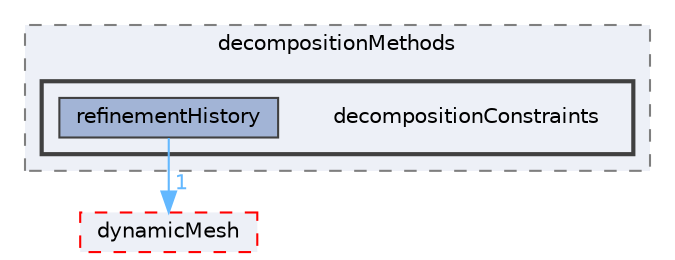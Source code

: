 digraph "libfvMeshTopoChangers/libfvMeshTopoChangers2D/parallel/decompose/decompositionMethods/decompositionConstraints"
{
 // LATEX_PDF_SIZE
  bgcolor="transparent";
  edge [fontname=Helvetica,fontsize=10,labelfontname=Helvetica,labelfontsize=10];
  node [fontname=Helvetica,fontsize=10,shape=box,height=0.2,width=0.4];
  compound=true
  subgraph clusterdir_d5b5a19ef99b6a23fd6ba42433042e18 {
    graph [ bgcolor="#edf0f7", pencolor="grey50", label="decompositionMethods", fontname=Helvetica,fontsize=10 style="filled,dashed", URL="dir_d5b5a19ef99b6a23fd6ba42433042e18.html",tooltip=""]
  subgraph clusterdir_46369caab9f8d3a805647a97cf4cc4ba {
    graph [ bgcolor="#edf0f7", pencolor="grey25", label="", fontname=Helvetica,fontsize=10 style="filled,bold", URL="dir_46369caab9f8d3a805647a97cf4cc4ba.html",tooltip=""]
    dir_46369caab9f8d3a805647a97cf4cc4ba [shape=plaintext, label="decompositionConstraints"];
  dir_a1e676789767541684fc953a269e9244 [label="refinementHistory", fillcolor="#a2b4d6", color="grey25", style="filled", URL="dir_a1e676789767541684fc953a269e9244.html",tooltip=""];
  }
  }
  dir_ecf1541ac8efda98a1627dfa66d804ed [label="dynamicMesh", fillcolor="#edf0f7", color="red", style="filled,dashed", URL="dir_ecf1541ac8efda98a1627dfa66d804ed.html",tooltip=""];
  dir_a1e676789767541684fc953a269e9244->dir_ecf1541ac8efda98a1627dfa66d804ed [headlabel="1", labeldistance=1.5 headhref="dir_000029_000008.html" href="dir_000029_000008.html" color="steelblue1" fontcolor="steelblue1"];
}
